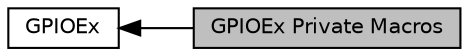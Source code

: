 digraph "GPIOEx Private Macros"
{
  edge [fontname="Helvetica",fontsize="10",labelfontname="Helvetica",labelfontsize="10"];
  node [fontname="Helvetica",fontsize="10",shape=box];
  rankdir=LR;
  Node2 [label="GPIOEx",height=0.2,width=0.4,color="black", fillcolor="white", style="filled",URL="$group___g_p_i_o_ex.html",tooltip="GPIO HAL module driver."];
  Node1 [label="GPIOEx Private Macros",height=0.2,width=0.4,color="black", fillcolor="grey75", style="filled", fontcolor="black",tooltip=" "];
  Node2->Node1 [shape=plaintext, dir="back", style="solid"];
}
